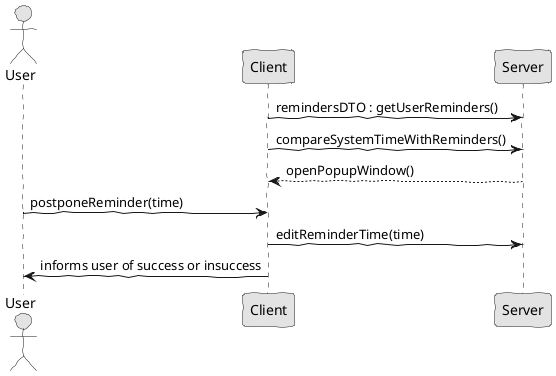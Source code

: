@startuml  analysis.png
skinparam handwritten true
skinparam monochrome true
skinparam packageStyle rect
skinparam defaultFontName FG Virgil
skinparam shadowing false

actor User

Client->Server : remindersDTO : getUserReminders()
Client->Server : compareSystemTimeWithReminders()
Server-->Client : openPopupWindow()
User->Client : postponeReminder(time)
Client->Server : editReminderTime(time)
Client->User   : informs user of success or insuccess

@enduml